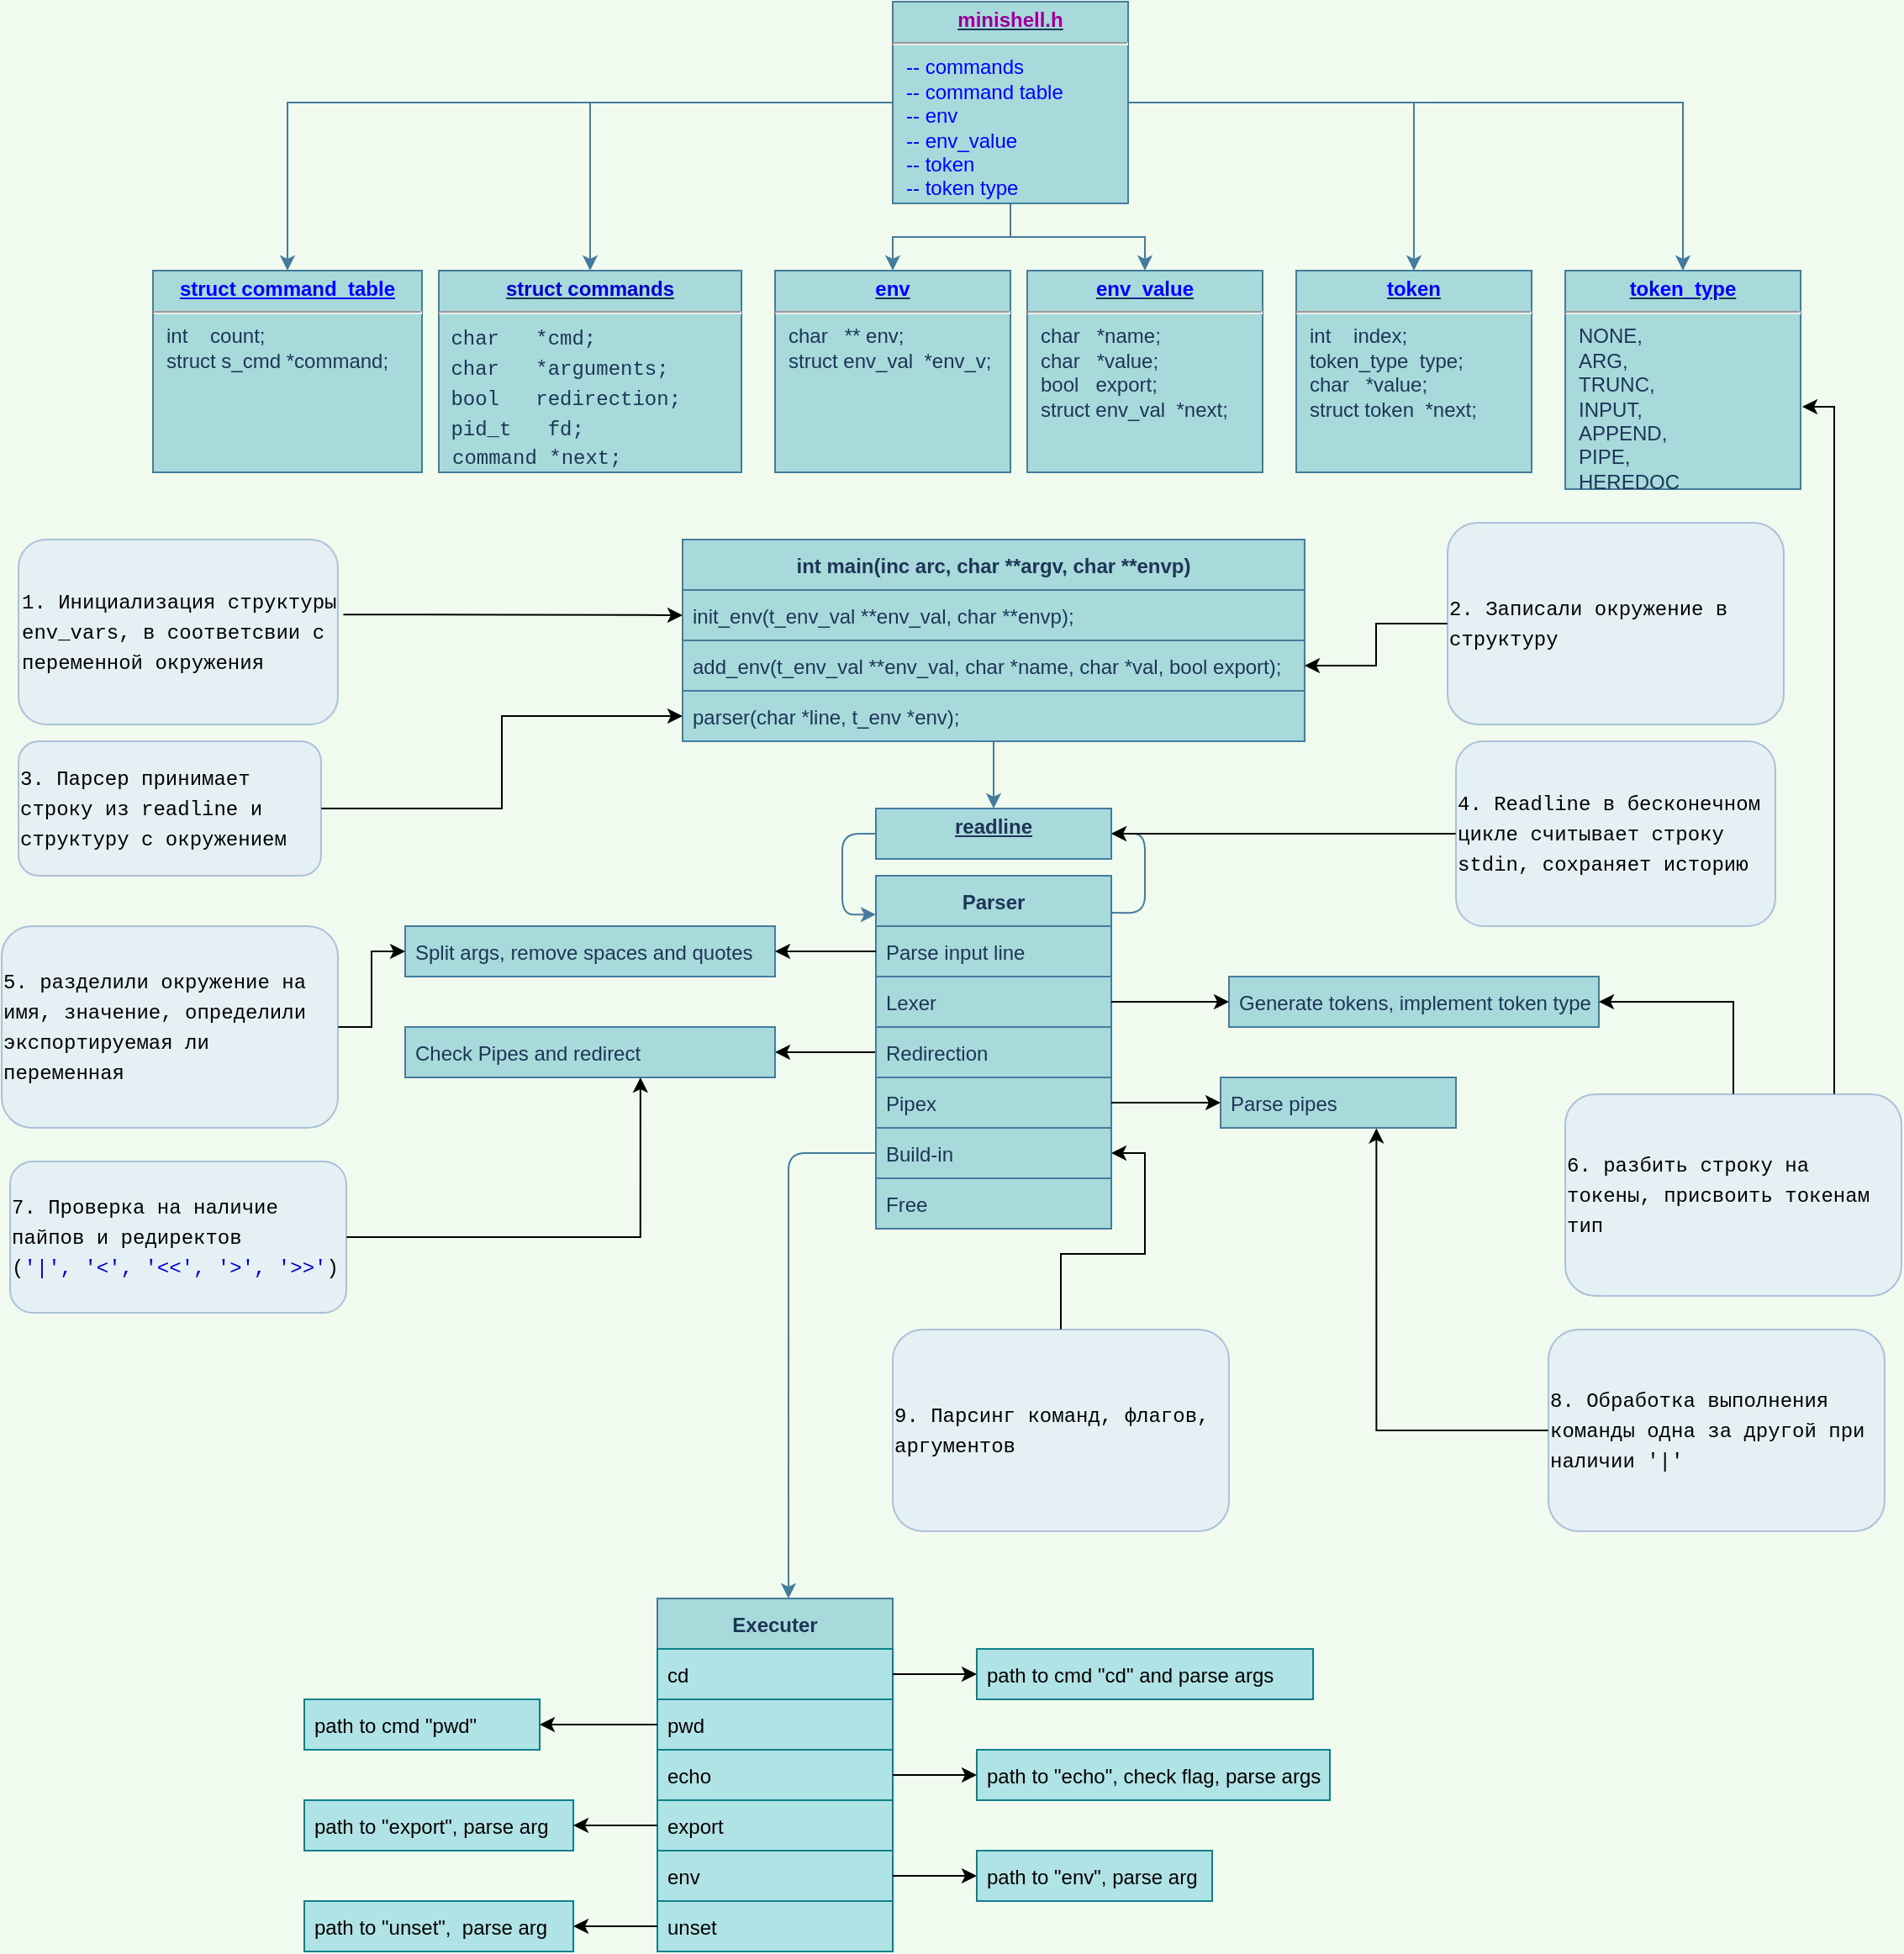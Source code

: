 <mxfile version="18.0.3" type="device"><diagram name="Page-1" id="a7904f86-f2b4-8e86-fa97-74104820619b"><mxGraphModel dx="1391" dy="1381" grid="1" gridSize="10" guides="1" tooltips="1" connect="1" arrows="1" fold="1" page="1" pageScale="1" pageWidth="1100" pageHeight="850" background="#F1FAEE" math="0" shadow="0"><root><mxCell id="0"/><mxCell id="1" parent="0"/><mxCell id="W5EvjPhlibk-w1ctuXIB-3" value="" style="edgeStyle=orthogonalEdgeStyle;rounded=0;orthogonalLoop=1;jettySize=auto;html=1;labelBackgroundColor=#F1FAEE;strokeColor=#457B9D;fontColor=#1D3557;" parent="1" source="24794b860abc3c2d-1" target="W5EvjPhlibk-w1ctuXIB-2" edge="1"><mxGeometry relative="1" as="geometry"/></mxCell><mxCell id="W5EvjPhlibk-w1ctuXIB-8" value="" style="edgeStyle=orthogonalEdgeStyle;rounded=0;orthogonalLoop=1;jettySize=auto;html=1;fontColor=#1D3557;labelBackgroundColor=#F1FAEE;strokeColor=#457B9D;" parent="1" source="24794b860abc3c2d-1" target="W5EvjPhlibk-w1ctuXIB-7" edge="1"><mxGeometry relative="1" as="geometry"/></mxCell><mxCell id="W5EvjPhlibk-w1ctuXIB-10" value="" style="edgeStyle=orthogonalEdgeStyle;rounded=0;orthogonalLoop=1;jettySize=auto;html=1;fontColor=#1D3557;labelBackgroundColor=#F1FAEE;strokeColor=#457B9D;" parent="1" source="24794b860abc3c2d-1" target="W5EvjPhlibk-w1ctuXIB-9" edge="1"><mxGeometry relative="1" as="geometry"/></mxCell><mxCell id="W5EvjPhlibk-w1ctuXIB-12" value="" style="edgeStyle=orthogonalEdgeStyle;rounded=0;orthogonalLoop=1;jettySize=auto;html=1;fontColor=#1D3557;labelBackgroundColor=#F1FAEE;strokeColor=#457B9D;" parent="1" source="24794b860abc3c2d-1" target="W5EvjPhlibk-w1ctuXIB-11" edge="1"><mxGeometry relative="1" as="geometry"/></mxCell><mxCell id="W5EvjPhlibk-w1ctuXIB-14" value="" style="edgeStyle=orthogonalEdgeStyle;rounded=0;orthogonalLoop=1;jettySize=auto;html=1;fontColor=#1D3557;labelBackgroundColor=#F1FAEE;strokeColor=#457B9D;" parent="1" source="24794b860abc3c2d-1" target="W5EvjPhlibk-w1ctuXIB-13" edge="1"><mxGeometry relative="1" as="geometry"/></mxCell><mxCell id="24794b860abc3c2d-1" value="&lt;p style=&quot;margin: 0px ; margin-top: 4px ; text-align: center ; text-decoration: underline&quot;&gt;&lt;b&gt;&lt;font color=&quot;#990099&quot;&gt;minishell.h&lt;/font&gt;&lt;/b&gt;&lt;/p&gt;&lt;hr&gt;&lt;p style=&quot;margin: 0px ; margin-left: 8px&quot;&gt;&lt;font color=&quot;#0000ff&quot;&gt;-- commands&lt;/font&gt;&lt;/p&gt;&lt;p style=&quot;margin: 0px ; margin-left: 8px&quot;&gt;&lt;font color=&quot;#0000ff&quot;&gt;-- command table&lt;/font&gt;&lt;/p&gt;&lt;p style=&quot;margin: 0px ; margin-left: 8px&quot;&gt;&lt;font color=&quot;#0000ff&quot;&gt;-- env&lt;/font&gt;&lt;/p&gt;&lt;p style=&quot;margin: 0px ; margin-left: 8px&quot;&gt;&lt;font color=&quot;#0000ff&quot;&gt;-- env_value&lt;/font&gt;&lt;/p&gt;&lt;p style=&quot;margin: 0px ; margin-left: 8px&quot;&gt;&lt;font color=&quot;#0000ff&quot;&gt;-- token&lt;/font&gt;&lt;/p&gt;&lt;p style=&quot;margin: 0px ; margin-left: 8px&quot;&gt;&lt;font color=&quot;#0000ff&quot;&gt;-- token type&lt;/font&gt;&lt;/p&gt;&lt;p style=&quot;margin: 0px ; margin-left: 8px&quot;&gt;&lt;br&gt;&lt;/p&gt;" style="verticalAlign=top;align=left;overflow=fill;fontSize=12;fontFamily=Helvetica;html=1;rounded=0;shadow=0;comic=0;labelBackgroundColor=none;strokeWidth=1;fillColor=#A8DADC;strokeColor=#457B9D;fontColor=#1D3557;" parent="1" vertex="1"><mxGeometry x="560" y="60" width="140" height="120" as="geometry"/></mxCell><mxCell id="W5EvjPhlibk-w1ctuXIB-5" value="" style="edgeStyle=orthogonalEdgeStyle;rounded=0;orthogonalLoop=1;jettySize=auto;html=1;labelBackgroundColor=#F1FAEE;strokeColor=#457B9D;fontColor=#1D3557;" parent="1" source="24794b860abc3c2d-1" target="W5EvjPhlibk-w1ctuXIB-4" edge="1"><mxGeometry relative="1" as="geometry"/></mxCell><mxCell id="W5EvjPhlibk-w1ctuXIB-2" value="&lt;p style=&quot;margin: 0px ; margin-top: 4px ; text-align: center ; text-decoration: underline&quot;&gt;&lt;b&gt;&lt;font color=&quot;#0000cc&quot;&gt;struct commands&lt;/font&gt;&lt;/b&gt;&lt;/p&gt;&lt;hr&gt;&lt;div style=&quot;font-family: &amp;#34;menlo&amp;#34; , &amp;#34;monaco&amp;#34; , &amp;#34;courier new&amp;#34; , monospace ; line-height: 18px&quot;&gt;&lt;div&gt;&lt;span style=&quot;white-space: pre&quot;&gt;&amp;nbsp;&lt;/span&gt;char &lt;span style=&quot;white-space: pre&quot;&gt; &lt;/span&gt;&amp;nbsp;*cmd;&lt;/div&gt;&lt;div&gt;    &amp;nbsp;char &lt;span style=&quot;white-space: pre&quot;&gt; &lt;/span&gt;&amp;nbsp;*arguments;&lt;/div&gt;&lt;div&gt;    &amp;nbsp;bool &lt;span style=&quot;white-space: pre&quot;&gt; &lt;/span&gt;               redirection;&lt;/div&gt;&lt;div&gt;    &amp;nbsp;pid_t &lt;span style=&quot;white-space: pre&quot;&gt; &lt;/span&gt;              fd;&lt;/div&gt;&lt;/div&gt;&lt;p style=&quot;margin: 0px ; margin-left: 8px&quot;&gt;&lt;span style=&quot;font-family: &amp;#34;menlo&amp;#34; , &amp;#34;monaco&amp;#34; , &amp;#34;courier new&amp;#34; , monospace&quot;&gt;command&lt;/span&gt;&lt;span style=&quot;font-family: &amp;#34;menlo&amp;#34; , &amp;#34;monaco&amp;#34; , &amp;#34;courier new&amp;#34; , monospace&quot;&gt;    &lt;/span&gt;&lt;span style=&quot;font-family: &amp;#34;menlo&amp;#34; , &amp;#34;monaco&amp;#34; , &amp;#34;courier new&amp;#34; , monospace&quot;&gt;*&lt;/span&gt;&lt;span style=&quot;font-family: &amp;#34;menlo&amp;#34; , &amp;#34;monaco&amp;#34; , &amp;#34;courier new&amp;#34; , monospace&quot;&gt;next&lt;/span&gt;&lt;span style=&quot;font-family: &amp;#34;menlo&amp;#34; , &amp;#34;monaco&amp;#34; , &amp;#34;courier new&amp;#34; , monospace&quot;&gt;;&lt;/span&gt;&amp;nbsp;&lt;/p&gt;" style="verticalAlign=top;align=left;overflow=fill;fontSize=12;fontFamily=Helvetica;html=1;rounded=0;shadow=0;comic=0;labelBackgroundColor=none;strokeWidth=1;fillColor=#A8DADC;strokeColor=#457B9D;fontColor=#1D3557;" parent="1" vertex="1"><mxGeometry x="290" y="220" width="180" height="120" as="geometry"/></mxCell><mxCell id="W5EvjPhlibk-w1ctuXIB-4" value="&lt;p style=&quot;margin: 4px 0px 0px ; text-align: center&quot;&gt;&lt;font color=&quot;#0000ff&quot;&gt;&lt;b style=&quot;text-decoration: underline&quot;&gt;struct&amp;nbsp;&lt;/b&gt;&lt;b&gt;&lt;u&gt;command_table&lt;/u&gt;&lt;/b&gt;&lt;/font&gt;&lt;/p&gt;&lt;hr&gt;&lt;p style=&quot;margin: 0px ; margin-left: 8px&quot;&gt;int &lt;span style=&quot;white-space: pre&quot;&gt; &lt;span style=&quot;white-space: pre&quot;&gt; &lt;span style=&quot;white-space: pre&quot;&gt; &lt;/span&gt;&lt;/span&gt;&lt;/span&gt;count;&lt;/p&gt;&lt;p style=&quot;margin: 0px ; margin-left: 8px&quot;&gt;struct s_cmd&lt;span style=&quot;white-space: pre&quot;&gt; &lt;/span&gt;*command;&lt;/p&gt;" style="verticalAlign=top;align=left;overflow=fill;fontSize=12;fontFamily=Helvetica;html=1;rounded=0;shadow=0;comic=0;labelBackgroundColor=none;strokeWidth=1;fillColor=#A8DADC;strokeColor=#457B9D;fontColor=#1D3557;" parent="1" vertex="1"><mxGeometry x="120" y="220" width="160" height="120" as="geometry"/></mxCell><mxCell id="W5EvjPhlibk-w1ctuXIB-6" style="edgeStyle=orthogonalEdgeStyle;rounded=0;orthogonalLoop=1;jettySize=auto;html=1;exitX=0.5;exitY=1;exitDx=0;exitDy=0;labelBackgroundColor=#F1FAEE;strokeColor=#457B9D;fontColor=#1D3557;" parent="1" source="W5EvjPhlibk-w1ctuXIB-4" target="W5EvjPhlibk-w1ctuXIB-4" edge="1"><mxGeometry relative="1" as="geometry"/></mxCell><mxCell id="W5EvjPhlibk-w1ctuXIB-7" value="&lt;p style=&quot;margin: 0px ; margin-top: 4px ; text-align: center ; text-decoration: underline&quot;&gt;&lt;b&gt;&lt;font color=&quot;#0000ff&quot;&gt;token&lt;/font&gt;&lt;/b&gt;&lt;/p&gt;&lt;hr&gt;&lt;p style=&quot;margin: 0px ; margin-left: 8px&quot;&gt;int &lt;span style=&quot;white-space: pre&quot;&gt; &lt;span style=&quot;white-space: pre&quot;&gt; &lt;span style=&quot;white-space: pre&quot;&gt; &lt;/span&gt;&lt;/span&gt;&lt;/span&gt;index;&lt;/p&gt;&lt;p style=&quot;margin: 0px ; margin-left: 8px&quot;&gt;token_type &lt;span style=&quot;white-space: pre&quot;&gt; &lt;/span&gt;type;&lt;/p&gt;&lt;p style=&quot;margin: 0px ; margin-left: 8px&quot;&gt;char &lt;span style=&quot;white-space: pre&quot;&gt; &lt;span style=&quot;white-space: pre&quot;&gt; &lt;/span&gt;&lt;/span&gt;*value;&lt;/p&gt;&lt;p style=&quot;margin: 0px ; margin-left: 8px&quot;&gt;struct token &lt;span style=&quot;white-space: pre&quot;&gt; &lt;/span&gt;*next;&lt;/p&gt;&lt;p style=&quot;margin: 0px ; margin-left: 8px&quot;&gt;&lt;br&gt;&lt;/p&gt;" style="verticalAlign=top;align=left;overflow=fill;fontSize=12;fontFamily=Helvetica;html=1;rounded=0;shadow=0;comic=0;labelBackgroundColor=none;strokeWidth=1;fillColor=#A8DADC;strokeColor=#457B9D;fontColor=#1D3557;" parent="1" vertex="1"><mxGeometry x="800" y="220" width="140" height="120" as="geometry"/></mxCell><mxCell id="W5EvjPhlibk-w1ctuXIB-9" value="&lt;p style=&quot;margin: 0px ; margin-top: 4px ; text-align: center ; text-decoration: underline&quot;&gt;&lt;b&gt;&lt;font color=&quot;#0000ff&quot;&gt;env_value&lt;/font&gt;&lt;/b&gt;&lt;/p&gt;&lt;hr&gt;&lt;p style=&quot;margin: 0px ; margin-left: 8px&quot;&gt;char&lt;span style=&quot;white-space: pre&quot;&gt; &lt;span style=&quot;white-space: pre&quot;&gt; &lt;span style=&quot;white-space: pre&quot;&gt; &lt;/span&gt;&lt;/span&gt;&lt;/span&gt;*name;&lt;/p&gt;&lt;p style=&quot;margin: 0px ; margin-left: 8px&quot;&gt;char &lt;span style=&quot;white-space: pre&quot;&gt; &lt;span style=&quot;white-space: pre&quot;&gt; &lt;/span&gt;&lt;/span&gt;*value;&lt;/p&gt;&lt;p style=&quot;margin: 0px ; margin-left: 8px&quot;&gt;bool &lt;span style=&quot;white-space: pre&quot;&gt; &lt;span style=&quot;white-space: pre&quot;&gt; &lt;/span&gt;&lt;/span&gt;export;&lt;/p&gt;&lt;p style=&quot;margin: 0px ; margin-left: 8px&quot;&gt;struct env_val &lt;span style=&quot;white-space: pre&quot;&gt; &lt;/span&gt;*next;&lt;/p&gt;&lt;p style=&quot;margin: 0px ; margin-left: 8px&quot;&gt;&lt;br&gt;&lt;/p&gt;&lt;p style=&quot;margin: 0px ; margin-left: 8px&quot;&gt;&lt;br&gt;&lt;/p&gt;" style="verticalAlign=top;align=left;overflow=fill;fontSize=12;fontFamily=Helvetica;html=1;rounded=0;shadow=0;comic=0;labelBackgroundColor=none;strokeWidth=1;fillColor=#A8DADC;strokeColor=#457B9D;fontColor=#1D3557;" parent="1" vertex="1"><mxGeometry x="640" y="220" width="140" height="120" as="geometry"/></mxCell><mxCell id="W5EvjPhlibk-w1ctuXIB-11" value="&lt;p style=&quot;margin: 0px ; margin-top: 4px ; text-align: center ; text-decoration: underline&quot;&gt;&lt;b&gt;&lt;font color=&quot;#0000ff&quot;&gt;token_type&lt;/font&gt;&lt;/b&gt;&lt;/p&gt;&lt;hr&gt;&lt;p style=&quot;margin: 0px ; margin-left: 8px&quot;&gt;NONE,&lt;/p&gt;&lt;p style=&quot;margin: 0px ; margin-left: 8px&quot;&gt;ARG,&lt;/p&gt;&lt;p style=&quot;margin: 0px ; margin-left: 8px&quot;&gt;TRUNC,&lt;/p&gt;&lt;p style=&quot;margin: 0px ; margin-left: 8px&quot;&gt;INPUT,&lt;/p&gt;&lt;p style=&quot;margin: 0px ; margin-left: 8px&quot;&gt;APPEND,&lt;/p&gt;&lt;p style=&quot;margin: 0px ; margin-left: 8px&quot;&gt;PIPE,&lt;/p&gt;&lt;p style=&quot;margin: 0px ; margin-left: 8px&quot;&gt;HEREDOC&lt;/p&gt;&lt;p style=&quot;margin: 0px ; margin-left: 8px&quot;&gt;&lt;br&gt;&lt;/p&gt;" style="verticalAlign=top;align=left;overflow=fill;fontSize=12;fontFamily=Helvetica;html=1;rounded=0;shadow=0;comic=0;labelBackgroundColor=none;strokeWidth=1;fillColor=#A8DADC;strokeColor=#457B9D;fontColor=#1D3557;" parent="1" vertex="1"><mxGeometry x="960" y="220" width="140" height="130" as="geometry"/></mxCell><mxCell id="W5EvjPhlibk-w1ctuXIB-13" value="&lt;p style=&quot;margin: 0px ; margin-top: 4px ; text-align: center ; text-decoration: underline&quot;&gt;&lt;b&gt;&lt;font color=&quot;#0000ff&quot;&gt;env&lt;/font&gt;&lt;/b&gt;&lt;/p&gt;&lt;hr&gt;&lt;p style=&quot;margin: 0px ; margin-left: 8px&quot;&gt;char &lt;span style=&quot;white-space: pre&quot;&gt; &lt;span style=&quot;white-space: pre&quot;&gt; &lt;/span&gt;&lt;/span&gt;** env;&lt;/p&gt;&lt;p style=&quot;margin: 0px ; margin-left: 8px&quot;&gt;struct env_val &lt;span style=&quot;white-space: pre&quot;&gt; &lt;/span&gt;*env_v;&lt;/p&gt;&lt;p style=&quot;margin: 0px ; margin-left: 8px&quot;&gt;&lt;br&gt;&lt;/p&gt;" style="verticalAlign=top;align=left;overflow=fill;fontSize=12;fontFamily=Helvetica;html=1;rounded=0;shadow=0;comic=0;labelBackgroundColor=none;strokeWidth=1;fillColor=#A8DADC;strokeColor=#457B9D;fontColor=#1D3557;" parent="1" vertex="1"><mxGeometry x="490" y="220" width="140" height="120" as="geometry"/></mxCell><mxCell id="dsdkV8LzMOxpKACkDe4v-24" style="edgeStyle=orthogonalEdgeStyle;curved=0;rounded=1;sketch=0;orthogonalLoop=1;jettySize=auto;html=1;entryX=0;entryY=0.11;entryDx=0;entryDy=0;entryPerimeter=0;fontColor=#1D3557;strokeColor=#457B9D;fillColor=#A8DADC;exitX=0;exitY=0.5;exitDx=0;exitDy=0;labelBackgroundColor=#F1FAEE;" parent="1" source="W5EvjPhlibk-w1ctuXIB-15" target="dsdkV8LzMOxpKACkDe4v-9" edge="1"><mxGeometry relative="1" as="geometry"/></mxCell><mxCell id="W5EvjPhlibk-w1ctuXIB-15" value="&lt;p style=&quot;margin: 0px ; margin-top: 4px ; text-align: center ; text-decoration: underline&quot;&gt;&lt;b&gt;readline&lt;/b&gt;&lt;/p&gt;" style="verticalAlign=top;align=left;overflow=fill;fontSize=12;fontFamily=Helvetica;html=1;rounded=0;shadow=0;comic=0;labelBackgroundColor=none;strokeWidth=1;fillColor=#A8DADC;strokeColor=#457B9D;fontColor=#1D3557;" parent="1" vertex="1"><mxGeometry x="550" y="540" width="140" height="30" as="geometry"/></mxCell><mxCell id="dsdkV8LzMOxpKACkDe4v-19" value="" style="edgeStyle=orthogonalEdgeStyle;rounded=0;orthogonalLoop=1;jettySize=auto;html=1;labelBackgroundColor=#F1FAEE;strokeColor=#457B9D;fontColor=#1D3557;" parent="1" source="dsdkV8LzMOxpKACkDe4v-2" target="W5EvjPhlibk-w1ctuXIB-15" edge="1"><mxGeometry relative="1" as="geometry"/></mxCell><mxCell id="dsdkV8LzMOxpKACkDe4v-2" value="int main(inc arc, char **argv, char **envp)" style="swimlane;fontStyle=1;childLayout=stackLayout;horizontal=1;startSize=30;horizontalStack=0;resizeParent=1;resizeParentMax=0;resizeLast=0;collapsible=1;marginBottom=0;rounded=0;fillColor=#A8DADC;strokeColor=#457B9D;fontColor=#1D3557;" parent="1" vertex="1"><mxGeometry x="435" y="380" width="370" height="120" as="geometry"><mxRectangle x="435" y="380" width="270" height="30" as="alternateBounds"/></mxGeometry></mxCell><mxCell id="dsdkV8LzMOxpKACkDe4v-3" value="init_env(t_env_val **env_val, char **envp);" style="text;align=left;verticalAlign=middle;spacingLeft=4;spacingRight=4;overflow=hidden;points=[[0,0.5],[1,0.5]];portConstraint=eastwest;rotatable=0;fillColor=#A8DADC;fontColor=#1D3557;strokeColor=#457B9D;rounded=0;" parent="dsdkV8LzMOxpKACkDe4v-2" vertex="1"><mxGeometry y="30" width="370" height="30" as="geometry"/></mxCell><mxCell id="dsdkV8LzMOxpKACkDe4v-4" value="add_env(t_env_val **env_val, char *name, char *val, bool export);" style="text;align=left;verticalAlign=middle;spacingLeft=4;spacingRight=4;overflow=hidden;points=[[0,0.5],[1,0.5]];portConstraint=eastwest;rotatable=0;fillColor=#A8DADC;fontColor=#1D3557;strokeColor=#457B9D;rounded=0;" parent="dsdkV8LzMOxpKACkDe4v-2" vertex="1"><mxGeometry y="60" width="370" height="30" as="geometry"/></mxCell><mxCell id="dsdkV8LzMOxpKACkDe4v-5" value="parser(char *line, t_env *env);" style="text;align=left;verticalAlign=middle;spacingLeft=4;spacingRight=4;overflow=hidden;points=[[0,0.5],[1,0.5]];portConstraint=eastwest;rotatable=0;fillColor=#A8DADC;fontColor=#1D3557;strokeColor=#457B9D;rounded=0;" parent="dsdkV8LzMOxpKACkDe4v-2" vertex="1"><mxGeometry y="90" width="370" height="30" as="geometry"/></mxCell><mxCell id="dsdkV8LzMOxpKACkDe4v-26" style="edgeStyle=orthogonalEdgeStyle;curved=0;rounded=1;sketch=0;orthogonalLoop=1;jettySize=auto;html=1;entryX=1;entryY=0.5;entryDx=0;entryDy=0;fontColor=#1D3557;strokeColor=#457B9D;fillColor=#A8DADC;exitX=0.993;exitY=0.105;exitDx=0;exitDy=0;exitPerimeter=0;labelBackgroundColor=#F1FAEE;" parent="1" source="dsdkV8LzMOxpKACkDe4v-9" target="W5EvjPhlibk-w1ctuXIB-15" edge="1"><mxGeometry relative="1" as="geometry"/></mxCell><mxCell id="6PJnitpZ1YVtdbFb0aaP-4" style="edgeStyle=orthogonalEdgeStyle;rounded=0;orthogonalLoop=1;jettySize=auto;html=1;exitX=0;exitY=0.5;exitDx=0;exitDy=0;entryX=1;entryY=0.5;entryDx=0;entryDy=0;" edge="1" parent="1" source="dsdkV8LzMOxpKACkDe4v-9" target="dsdkV8LzMOxpKACkDe4v-20"><mxGeometry relative="1" as="geometry"/></mxCell><mxCell id="dsdkV8LzMOxpKACkDe4v-9" value="Parser" style="swimlane;fontStyle=1;childLayout=stackLayout;horizontal=1;startSize=30;horizontalStack=0;resizeParent=1;resizeParentMax=0;resizeLast=0;collapsible=1;marginBottom=0;fillColor=#A8DADC;fontColor=#1D3557;strokeColor=#457B9D;rounded=0;" parent="1" vertex="1"><mxGeometry x="550" y="580" width="140" height="210" as="geometry"><mxRectangle x="550" y="590" width="70" height="30" as="alternateBounds"/></mxGeometry></mxCell><mxCell id="6PJnitpZ1YVtdbFb0aaP-7" value="Parse input line" style="text;strokeColor=#457B9D;fillColor=#A8DADC;align=left;verticalAlign=middle;spacingLeft=4;spacingRight=4;overflow=hidden;points=[[0,0.5],[1,0.5]];portConstraint=eastwest;rotatable=0;fontColor=#1D3557;rounded=0;" vertex="1" parent="dsdkV8LzMOxpKACkDe4v-9"><mxGeometry y="30" width="140" height="30" as="geometry"/></mxCell><mxCell id="dsdkV8LzMOxpKACkDe4v-14" value="Lexer" style="text;strokeColor=#457B9D;fillColor=#A8DADC;align=left;verticalAlign=middle;spacingLeft=4;spacingRight=4;overflow=hidden;points=[[0,0.5],[1,0.5]];portConstraint=eastwest;rotatable=0;fontColor=#1D3557;rounded=0;" parent="dsdkV8LzMOxpKACkDe4v-9" vertex="1"><mxGeometry y="60" width="140" height="30" as="geometry"/></mxCell><mxCell id="6PJnitpZ1YVtdbFb0aaP-3" value="Redirection" style="text;strokeColor=#457B9D;fillColor=#A8DADC;align=left;verticalAlign=middle;spacingLeft=4;spacingRight=4;overflow=hidden;points=[[0,0.5],[1,0.5]];portConstraint=eastwest;rotatable=0;fontColor=#1D3557;rounded=0;" vertex="1" parent="dsdkV8LzMOxpKACkDe4v-9"><mxGeometry y="90" width="140" height="30" as="geometry"/></mxCell><mxCell id="dsdkV8LzMOxpKACkDe4v-12" value="Pipex" style="text;strokeColor=#457B9D;fillColor=#A8DADC;align=left;verticalAlign=middle;spacingLeft=4;spacingRight=4;overflow=hidden;points=[[0,0.5],[1,0.5]];portConstraint=eastwest;rotatable=0;fontColor=#1D3557;rounded=0;" parent="dsdkV8LzMOxpKACkDe4v-9" vertex="1"><mxGeometry y="120" width="140" height="30" as="geometry"/></mxCell><mxCell id="dsdkV8LzMOxpKACkDe4v-28" value="Build-in" style="text;strokeColor=#457B9D;fillColor=#A8DADC;align=left;verticalAlign=middle;spacingLeft=4;spacingRight=4;overflow=hidden;points=[[0,0.5],[1,0.5]];portConstraint=eastwest;rotatable=0;fontColor=#1D3557;rounded=0;fontStyle=0" parent="dsdkV8LzMOxpKACkDe4v-9" vertex="1"><mxGeometry y="150" width="140" height="30" as="geometry"/></mxCell><mxCell id="dsdkV8LzMOxpKACkDe4v-15" value="Free" style="text;strokeColor=#457B9D;fillColor=#A8DADC;align=left;verticalAlign=middle;spacingLeft=4;spacingRight=4;overflow=hidden;points=[[0,0.5],[1,0.5]];portConstraint=eastwest;rotatable=0;fontColor=#1D3557;rounded=0;" parent="dsdkV8LzMOxpKACkDe4v-9" vertex="1"><mxGeometry y="180" width="140" height="30" as="geometry"/></mxCell><mxCell id="dsdkV8LzMOxpKACkDe4v-30" style="edgeStyle=orthogonalEdgeStyle;curved=0;rounded=1;sketch=0;orthogonalLoop=1;jettySize=auto;html=1;entryX=0.557;entryY=0;entryDx=0;entryDy=0;fontColor=#1D3557;strokeColor=#457B9D;fillColor=#A8DADC;entryPerimeter=0;labelBackgroundColor=#F1FAEE;" parent="1" source="dsdkV8LzMOxpKACkDe4v-28" target="dsdkV8LzMOxpKACkDe4v-32" edge="1"><mxGeometry relative="1" as="geometry"><mxPoint x="310" y="740" as="targetPoint"/></mxGeometry></mxCell><mxCell id="dsdkV8LzMOxpKACkDe4v-32" value="Executer" style="swimlane;fontStyle=1;childLayout=stackLayout;horizontal=1;startSize=30;horizontalStack=0;resizeParent=1;resizeParentMax=0;resizeLast=0;collapsible=1;marginBottom=0;rounded=0;sketch=0;fontColor=#1D3557;strokeColor=#457B9D;fillColor=#A8DADC;" parent="1" vertex="1"><mxGeometry x="420" y="1010" width="140" height="210" as="geometry"/></mxCell><mxCell id="dsdkV8LzMOxpKACkDe4v-34" value="cd" style="text;strokeColor=#0e8088;fillColor=#b0e3e6;align=left;verticalAlign=middle;spacingLeft=4;spacingRight=4;overflow=hidden;points=[[0,0.5],[1,0.5]];portConstraint=eastwest;rotatable=0;rounded=0;sketch=0;" parent="dsdkV8LzMOxpKACkDe4v-32" vertex="1"><mxGeometry y="30" width="140" height="30" as="geometry"/></mxCell><mxCell id="6PJnitpZ1YVtdbFb0aaP-11" value="pwd" style="text;strokeColor=#0e8088;fillColor=#b0e3e6;align=left;verticalAlign=middle;spacingLeft=4;spacingRight=4;overflow=hidden;points=[[0,0.5],[1,0.5]];portConstraint=eastwest;rotatable=0;rounded=0;sketch=0;" vertex="1" parent="dsdkV8LzMOxpKACkDe4v-32"><mxGeometry y="60" width="140" height="30" as="geometry"/></mxCell><mxCell id="dsdkV8LzMOxpKACkDe4v-37" value="echo" style="text;strokeColor=#0e8088;fillColor=#b0e3e6;align=left;verticalAlign=middle;spacingLeft=4;spacingRight=4;overflow=hidden;points=[[0,0.5],[1,0.5]];portConstraint=eastwest;rotatable=0;rounded=0;sketch=0;" parent="dsdkV8LzMOxpKACkDe4v-32" vertex="1"><mxGeometry y="90" width="140" height="30" as="geometry"/></mxCell><mxCell id="6PJnitpZ1YVtdbFb0aaP-15" value="export" style="text;strokeColor=#0e8088;fillColor=#b0e3e6;align=left;verticalAlign=middle;spacingLeft=4;spacingRight=4;overflow=hidden;points=[[0,0.5],[1,0.5]];portConstraint=eastwest;rotatable=0;rounded=0;sketch=0;" vertex="1" parent="dsdkV8LzMOxpKACkDe4v-32"><mxGeometry y="120" width="140" height="30" as="geometry"/></mxCell><mxCell id="dsdkV8LzMOxpKACkDe4v-36" value="env" style="text;strokeColor=#0e8088;fillColor=#b0e3e6;align=left;verticalAlign=middle;spacingLeft=4;spacingRight=4;overflow=hidden;points=[[0,0.5],[1,0.5]];portConstraint=eastwest;rotatable=0;rounded=0;sketch=0;" parent="dsdkV8LzMOxpKACkDe4v-32" vertex="1"><mxGeometry y="150" width="140" height="30" as="geometry"/></mxCell><mxCell id="dsdkV8LzMOxpKACkDe4v-39" value="unset" style="text;strokeColor=#0e8088;fillColor=#b0e3e6;align=left;verticalAlign=middle;spacingLeft=4;spacingRight=4;overflow=hidden;points=[[0,0.5],[1,0.5]];portConstraint=eastwest;rotatable=0;rounded=0;sketch=0;" parent="dsdkV8LzMOxpKACkDe4v-32" vertex="1"><mxGeometry y="180" width="140" height="30" as="geometry"/></mxCell><mxCell id="6PJnitpZ1YVtdbFb0aaP-1" value="Generate tokens, implement token type" style="text;strokeColor=#457B9D;fillColor=#A8DADC;align=left;verticalAlign=middle;spacingLeft=4;spacingRight=4;overflow=hidden;points=[[0,0.5],[1,0.5]];portConstraint=eastwest;rotatable=0;fontColor=#1D3557;rounded=0;" vertex="1" parent="1"><mxGeometry x="760" y="640" width="220" height="30" as="geometry"/></mxCell><mxCell id="6PJnitpZ1YVtdbFb0aaP-2" style="edgeStyle=orthogonalEdgeStyle;rounded=0;orthogonalLoop=1;jettySize=auto;html=1;exitX=1;exitY=0.5;exitDx=0;exitDy=0;entryX=0;entryY=0.5;entryDx=0;entryDy=0;" edge="1" parent="1" source="dsdkV8LzMOxpKACkDe4v-14" target="6PJnitpZ1YVtdbFb0aaP-1"><mxGeometry relative="1" as="geometry"/></mxCell><mxCell id="dsdkV8LzMOxpKACkDe4v-20" value="Check Pipes and redirect" style="text;strokeColor=#457B9D;fillColor=#A8DADC;align=left;verticalAlign=middle;spacingLeft=4;spacingRight=4;overflow=hidden;points=[[0,0.5],[1,0.5]];portConstraint=eastwest;rotatable=0;fontColor=#1D3557;rounded=0;" parent="1" vertex="1"><mxGeometry x="270" y="670" width="220" height="30" as="geometry"/></mxCell><mxCell id="6PJnitpZ1YVtdbFb0aaP-5" value="Parse pipes" style="text;strokeColor=#457B9D;fillColor=#A8DADC;align=left;verticalAlign=middle;spacingLeft=4;spacingRight=4;overflow=hidden;points=[[0,0.5],[1,0.5]];portConstraint=eastwest;rotatable=0;fontColor=#1D3557;rounded=0;" vertex="1" parent="1"><mxGeometry x="755" y="700" width="140" height="30" as="geometry"/></mxCell><mxCell id="6PJnitpZ1YVtdbFb0aaP-6" style="edgeStyle=orthogonalEdgeStyle;rounded=0;orthogonalLoop=1;jettySize=auto;html=1;exitX=1;exitY=0.5;exitDx=0;exitDy=0;" edge="1" parent="1" source="dsdkV8LzMOxpKACkDe4v-12" target="6PJnitpZ1YVtdbFb0aaP-5"><mxGeometry relative="1" as="geometry"/></mxCell><mxCell id="dsdkV8LzMOxpKACkDe4v-13" value="Split args, remove spaces and quotes" style="text;strokeColor=#457B9D;fillColor=#A8DADC;align=left;verticalAlign=middle;spacingLeft=4;spacingRight=4;overflow=hidden;points=[[0,0.5],[1,0.5]];portConstraint=eastwest;rotatable=0;fontColor=#1D3557;rounded=0;" parent="1" vertex="1"><mxGeometry x="270" y="610" width="220" height="30" as="geometry"/></mxCell><mxCell id="6PJnitpZ1YVtdbFb0aaP-8" style="edgeStyle=orthogonalEdgeStyle;rounded=0;orthogonalLoop=1;jettySize=auto;html=1;exitX=0;exitY=0.5;exitDx=0;exitDy=0;" edge="1" parent="1" source="6PJnitpZ1YVtdbFb0aaP-7" target="dsdkV8LzMOxpKACkDe4v-13"><mxGeometry relative="1" as="geometry"/></mxCell><mxCell id="6PJnitpZ1YVtdbFb0aaP-9" value="path to cmd &quot;cd&quot; and parse args" style="text;strokeColor=#0e8088;fillColor=#b0e3e6;align=left;verticalAlign=middle;spacingLeft=4;spacingRight=4;overflow=hidden;points=[[0,0.5],[1,0.5]];portConstraint=eastwest;rotatable=0;rounded=0;sketch=0;" vertex="1" parent="1"><mxGeometry x="610" y="1040" width="200" height="30" as="geometry"/></mxCell><mxCell id="6PJnitpZ1YVtdbFb0aaP-10" style="edgeStyle=orthogonalEdgeStyle;rounded=0;orthogonalLoop=1;jettySize=auto;html=1;exitX=1;exitY=0.5;exitDx=0;exitDy=0;" edge="1" parent="1" source="dsdkV8LzMOxpKACkDe4v-34" target="6PJnitpZ1YVtdbFb0aaP-9"><mxGeometry relative="1" as="geometry"/></mxCell><mxCell id="dsdkV8LzMOxpKACkDe4v-35" value="path to cmd &quot;pwd&quot;" style="text;strokeColor=#0e8088;fillColor=#b0e3e6;align=left;verticalAlign=middle;spacingLeft=4;spacingRight=4;overflow=hidden;points=[[0,0.5],[1,0.5]];portConstraint=eastwest;rotatable=0;rounded=0;sketch=0;" parent="1" vertex="1"><mxGeometry x="210" y="1070" width="140" height="30" as="geometry"/></mxCell><mxCell id="6PJnitpZ1YVtdbFb0aaP-12" style="edgeStyle=orthogonalEdgeStyle;rounded=0;orthogonalLoop=1;jettySize=auto;html=1;exitX=0;exitY=0.5;exitDx=0;exitDy=0;entryX=1;entryY=0.5;entryDx=0;entryDy=0;" edge="1" parent="1" source="6PJnitpZ1YVtdbFb0aaP-11" target="dsdkV8LzMOxpKACkDe4v-35"><mxGeometry relative="1" as="geometry"/></mxCell><mxCell id="6PJnitpZ1YVtdbFb0aaP-13" value="path to &quot;echo&quot;, check flag, parse args" style="text;strokeColor=#0e8088;fillColor=#b0e3e6;align=left;verticalAlign=middle;spacingLeft=4;spacingRight=4;overflow=hidden;points=[[0,0.5],[1,0.5]];portConstraint=eastwest;rotatable=0;rounded=0;sketch=0;" vertex="1" parent="1"><mxGeometry x="610" y="1100" width="210" height="30" as="geometry"/></mxCell><mxCell id="6PJnitpZ1YVtdbFb0aaP-14" style="edgeStyle=orthogonalEdgeStyle;rounded=0;orthogonalLoop=1;jettySize=auto;html=1;exitX=1;exitY=0.5;exitDx=0;exitDy=0;entryX=0;entryY=0.5;entryDx=0;entryDy=0;" edge="1" parent="1" source="dsdkV8LzMOxpKACkDe4v-37" target="6PJnitpZ1YVtdbFb0aaP-13"><mxGeometry relative="1" as="geometry"/></mxCell><mxCell id="dsdkV8LzMOxpKACkDe4v-38" value="path to &quot;export&quot;, parse arg" style="text;strokeColor=#0e8088;fillColor=#b0e3e6;align=left;verticalAlign=middle;spacingLeft=4;spacingRight=4;overflow=hidden;points=[[0,0.5],[1,0.5]];portConstraint=eastwest;rotatable=0;rounded=0;sketch=0;" parent="1" vertex="1"><mxGeometry x="210" y="1130" width="160" height="30" as="geometry"/></mxCell><mxCell id="6PJnitpZ1YVtdbFb0aaP-16" style="edgeStyle=orthogonalEdgeStyle;rounded=0;orthogonalLoop=1;jettySize=auto;html=1;exitX=0;exitY=0.5;exitDx=0;exitDy=0;entryX=1;entryY=0.5;entryDx=0;entryDy=0;" edge="1" parent="1" source="6PJnitpZ1YVtdbFb0aaP-15" target="dsdkV8LzMOxpKACkDe4v-38"><mxGeometry relative="1" as="geometry"/></mxCell><mxCell id="6PJnitpZ1YVtdbFb0aaP-18" value="path to &quot;unset&quot;,  parse arg" style="text;strokeColor=#0e8088;fillColor=#b0e3e6;align=left;verticalAlign=middle;spacingLeft=4;spacingRight=4;overflow=hidden;points=[[0,0.5],[1,0.5]];portConstraint=eastwest;rotatable=0;rounded=0;sketch=0;" vertex="1" parent="1"><mxGeometry x="210" y="1190" width="160" height="30" as="geometry"/></mxCell><mxCell id="6PJnitpZ1YVtdbFb0aaP-17" value="path to &quot;env&quot;, parse arg" style="text;strokeColor=#0e8088;fillColor=#b0e3e6;align=left;verticalAlign=middle;spacingLeft=4;spacingRight=4;overflow=hidden;points=[[0,0.5],[1,0.5]];portConstraint=eastwest;rotatable=0;rounded=0;sketch=0;" vertex="1" parent="1"><mxGeometry x="610" y="1160" width="140" height="30" as="geometry"/></mxCell><mxCell id="6PJnitpZ1YVtdbFb0aaP-19" style="edgeStyle=orthogonalEdgeStyle;rounded=0;orthogonalLoop=1;jettySize=auto;html=1;exitX=1;exitY=0.5;exitDx=0;exitDy=0;entryX=0;entryY=0.5;entryDx=0;entryDy=0;" edge="1" parent="1" source="dsdkV8LzMOxpKACkDe4v-36" target="6PJnitpZ1YVtdbFb0aaP-17"><mxGeometry relative="1" as="geometry"/></mxCell><mxCell id="6PJnitpZ1YVtdbFb0aaP-20" style="edgeStyle=orthogonalEdgeStyle;rounded=0;orthogonalLoop=1;jettySize=auto;html=1;exitX=0;exitY=0.5;exitDx=0;exitDy=0;entryX=1;entryY=0.5;entryDx=0;entryDy=0;" edge="1" parent="1" source="dsdkV8LzMOxpKACkDe4v-39" target="6PJnitpZ1YVtdbFb0aaP-18"><mxGeometry relative="1" as="geometry"/></mxCell><mxCell id="6PJnitpZ1YVtdbFb0aaP-22" style="edgeStyle=orthogonalEdgeStyle;rounded=0;orthogonalLoop=1;jettySize=auto;html=1;exitX=1.017;exitY=0.406;exitDx=0;exitDy=0;entryX=0;entryY=0.5;entryDx=0;entryDy=0;exitPerimeter=0;" edge="1" parent="1" source="6PJnitpZ1YVtdbFb0aaP-21" target="dsdkV8LzMOxpKACkDe4v-3"><mxGeometry relative="1" as="geometry"/></mxCell><mxCell id="6PJnitpZ1YVtdbFb0aaP-21" value="&lt;div style=&quot;font-family: Menlo, Monaco, &amp;quot;Courier New&amp;quot;, monospace; line-height: 18px;&quot;&gt;1. Инициализация структуры env_vars, в соответсвии с переменной окружения&lt;/div&gt;" style="rounded=1;whiteSpace=wrap;html=1;fillColor=#dae8fc;glass=0;opacity=50;strokeColor=#6c8ebf;align=left;" vertex="1" parent="1"><mxGeometry x="40" y="380" width="190" height="110" as="geometry"/></mxCell><mxCell id="6PJnitpZ1YVtdbFb0aaP-26" style="edgeStyle=orthogonalEdgeStyle;rounded=0;orthogonalLoop=1;jettySize=auto;html=1;entryX=1;entryY=0.5;entryDx=0;entryDy=0;fontColor=#000000;" edge="1" parent="1" source="6PJnitpZ1YVtdbFb0aaP-23" target="dsdkV8LzMOxpKACkDe4v-4"><mxGeometry relative="1" as="geometry"/></mxCell><mxCell id="6PJnitpZ1YVtdbFb0aaP-23" value="&lt;div style=&quot;text-align: start; font-family: Menlo, Monaco, &amp;quot;Courier New&amp;quot;, monospace; line-height: 18px;&quot;&gt;&lt;div style=&quot;line-height: 18px;&quot;&gt;2. Записали окружение в структуру&lt;/div&gt;&lt;/div&gt;" style="rounded=1;whiteSpace=wrap;html=1;glass=0;fillColor=#dae8fc;opacity=50;strokeColor=#6c8ebf;" vertex="1" parent="1"><mxGeometry x="890" y="370" width="200" height="120" as="geometry"/></mxCell><mxCell id="6PJnitpZ1YVtdbFb0aaP-27" style="edgeStyle=orthogonalEdgeStyle;rounded=0;orthogonalLoop=1;jettySize=auto;html=1;entryX=0;entryY=0.5;entryDx=0;entryDy=0;fontColor=#000000;" edge="1" parent="1" source="6PJnitpZ1YVtdbFb0aaP-24" target="dsdkV8LzMOxpKACkDe4v-5"><mxGeometry relative="1" as="geometry"/></mxCell><mxCell id="6PJnitpZ1YVtdbFb0aaP-24" value="&lt;div style=&quot;text-align: start; font-family: Menlo, Monaco, &amp;quot;Courier New&amp;quot;, monospace; line-height: 18px;&quot;&gt;3. Парсер принимает строку из readline и структуру с окружением&lt;/div&gt;" style="rounded=1;whiteSpace=wrap;html=1;glass=0;fillColor=#dae8fc;opacity=50;strokeColor=#6c8ebf;" vertex="1" parent="1"><mxGeometry x="40" y="500" width="180" height="80" as="geometry"/></mxCell><mxCell id="6PJnitpZ1YVtdbFb0aaP-28" style="edgeStyle=orthogonalEdgeStyle;rounded=0;orthogonalLoop=1;jettySize=auto;html=1;entryX=1;entryY=0.5;entryDx=0;entryDy=0;fontColor=#000000;" edge="1" parent="1" source="6PJnitpZ1YVtdbFb0aaP-25" target="W5EvjPhlibk-w1ctuXIB-15"><mxGeometry relative="1" as="geometry"/></mxCell><mxCell id="6PJnitpZ1YVtdbFb0aaP-25" value="&lt;div style=&quot;text-align: start; font-family: Menlo, Monaco, &amp;quot;Courier New&amp;quot;, monospace; line-height: 18px;&quot;&gt;4. Readline в бесконечном цикле считывает строку stdin, сохраняет историю&lt;/div&gt;" style="rounded=1;whiteSpace=wrap;html=1;glass=0;fillColor=#dae8fc;opacity=50;strokeColor=#6c8ebf;" vertex="1" parent="1"><mxGeometry x="895" y="500" width="190" height="110" as="geometry"/></mxCell><mxCell id="6PJnitpZ1YVtdbFb0aaP-30" style="edgeStyle=orthogonalEdgeStyle;rounded=0;orthogonalLoop=1;jettySize=auto;html=1;exitX=1;exitY=0.5;exitDx=0;exitDy=0;entryX=0;entryY=0.5;entryDx=0;entryDy=0;fontColor=#000000;" edge="1" parent="1" source="6PJnitpZ1YVtdbFb0aaP-29" target="dsdkV8LzMOxpKACkDe4v-13"><mxGeometry relative="1" as="geometry"/></mxCell><mxCell id="6PJnitpZ1YVtdbFb0aaP-29" value="&lt;div style=&quot;text-align: start; font-family: Menlo, Monaco, &amp;quot;Courier New&amp;quot;, monospace; line-height: 18px;&quot;&gt;5.&amp;nbsp;разделили окружение на имя, значение, определили экспортируемая ли переменная&lt;/div&gt;" style="rounded=1;whiteSpace=wrap;html=1;glass=0;fillColor=#dae8fc;opacity=50;strokeColor=#6c8ebf;" vertex="1" parent="1"><mxGeometry x="30" y="610" width="200" height="120" as="geometry"/></mxCell><mxCell id="6PJnitpZ1YVtdbFb0aaP-32" style="edgeStyle=orthogonalEdgeStyle;rounded=0;orthogonalLoop=1;jettySize=auto;html=1;exitX=0.5;exitY=0;exitDx=0;exitDy=0;fontColor=#000000;entryX=1;entryY=0.5;entryDx=0;entryDy=0;" edge="1" parent="1" source="6PJnitpZ1YVtdbFb0aaP-31" target="6PJnitpZ1YVtdbFb0aaP-1"><mxGeometry relative="1" as="geometry"><mxPoint x="990" y="660" as="targetPoint"/></mxGeometry></mxCell><mxCell id="6PJnitpZ1YVtdbFb0aaP-33" style="edgeStyle=orthogonalEdgeStyle;rounded=0;orthogonalLoop=1;jettySize=auto;html=1;exitX=0.8;exitY=0;exitDx=0;exitDy=0;entryX=1.007;entryY=0.623;entryDx=0;entryDy=0;entryPerimeter=0;fontColor=#000000;exitPerimeter=0;" edge="1" parent="1" source="6PJnitpZ1YVtdbFb0aaP-31" target="W5EvjPhlibk-w1ctuXIB-11"><mxGeometry relative="1" as="geometry"/></mxCell><mxCell id="6PJnitpZ1YVtdbFb0aaP-31" value="&lt;div style=&quot;text-align: start; font-family: Menlo, Monaco, &amp;quot;Courier New&amp;quot;, monospace; line-height: 18px;&quot;&gt;6.&amp;nbsp;разбить строку на токены, присвоить токенам тип&lt;/div&gt;" style="rounded=1;whiteSpace=wrap;html=1;glass=0;fillColor=#dae8fc;opacity=50;strokeColor=#6c8ebf;" vertex="1" parent="1"><mxGeometry x="960" y="710" width="200" height="120" as="geometry"/></mxCell><mxCell id="6PJnitpZ1YVtdbFb0aaP-41" style="edgeStyle=orthogonalEdgeStyle;rounded=0;orthogonalLoop=1;jettySize=auto;html=1;exitX=0.5;exitY=0;exitDx=0;exitDy=0;fontColor=#000000;" edge="1" parent="1" source="6PJnitpZ1YVtdbFb0aaP-34" target="dsdkV8LzMOxpKACkDe4v-28"><mxGeometry relative="1" as="geometry"/></mxCell><mxCell id="6PJnitpZ1YVtdbFb0aaP-34" value="&lt;div style=&quot;text-align: start; font-family: Menlo, Monaco, &amp;quot;Courier New&amp;quot;, monospace; line-height: 18px;&quot;&gt;&lt;div style=&quot;line-height: 18px;&quot;&gt;9. Парсинг команд, флагов, аргументов&lt;/div&gt;&lt;/div&gt;" style="rounded=1;whiteSpace=wrap;html=1;glass=0;fillColor=#dae8fc;opacity=50;strokeColor=#6c8ebf;" vertex="1" parent="1"><mxGeometry x="560" y="850" width="200" height="120" as="geometry"/></mxCell><mxCell id="6PJnitpZ1YVtdbFb0aaP-37" style="edgeStyle=orthogonalEdgeStyle;rounded=0;orthogonalLoop=1;jettySize=auto;html=1;exitX=1;exitY=0.5;exitDx=0;exitDy=0;entryX=0.636;entryY=1;entryDx=0;entryDy=0;entryPerimeter=0;fontColor=#000000;" edge="1" parent="1" source="6PJnitpZ1YVtdbFb0aaP-36" target="dsdkV8LzMOxpKACkDe4v-20"><mxGeometry relative="1" as="geometry"/></mxCell><mxCell id="6PJnitpZ1YVtdbFb0aaP-36" value="&lt;div style=&quot;text-align: start; font-family: Menlo, Monaco, &amp;quot;Courier New&amp;quot;, monospace; line-height: 18px;&quot;&gt;&lt;div style=&quot;line-height: 18px;&quot;&gt;7. Проверка на наличие пайпов и редиректов&amp;nbsp;&lt;/div&gt;&lt;div style=&quot;line-height: 18px;&quot;&gt;(&lt;font color=&quot;#0000cc&quot;&gt;'|', '&amp;lt;', '&amp;lt;&amp;lt;', '&amp;gt;', '&amp;gt;&amp;gt;'&lt;/font&gt;)&lt;font color=&quot;#0000cc&quot;&gt; &lt;/font&gt;&lt;/div&gt;&lt;/div&gt;" style="rounded=1;whiteSpace=wrap;html=1;glass=0;fillColor=#dae8fc;opacity=50;strokeColor=#6c8ebf;" vertex="1" parent="1"><mxGeometry x="35" y="750" width="200" height="90" as="geometry"/></mxCell><mxCell id="6PJnitpZ1YVtdbFb0aaP-40" style="edgeStyle=orthogonalEdgeStyle;rounded=0;orthogonalLoop=1;jettySize=auto;html=1;exitX=0;exitY=0.5;exitDx=0;exitDy=0;entryX=0.662;entryY=1.008;entryDx=0;entryDy=0;entryPerimeter=0;fontColor=#000000;" edge="1" parent="1" source="6PJnitpZ1YVtdbFb0aaP-38" target="6PJnitpZ1YVtdbFb0aaP-5"><mxGeometry relative="1" as="geometry"/></mxCell><mxCell id="6PJnitpZ1YVtdbFb0aaP-38" value="&lt;div style=&quot;text-align: start; font-family: Menlo, Monaco, &amp;quot;Courier New&amp;quot;, monospace; line-height: 18px;&quot;&gt;&lt;div style=&quot;line-height: 18px;&quot;&gt;&lt;div style=&quot;line-height: 18px;&quot;&gt;8. Обработка выполнения команды одна за другой при наличии '|'&lt;/div&gt;&lt;/div&gt;&lt;/div&gt;" style="rounded=1;whiteSpace=wrap;html=1;glass=0;fillColor=#dae8fc;opacity=50;strokeColor=#6c8ebf;" vertex="1" parent="1"><mxGeometry x="950" y="850" width="200" height="120" as="geometry"/></mxCell></root></mxGraphModel></diagram></mxfile>
